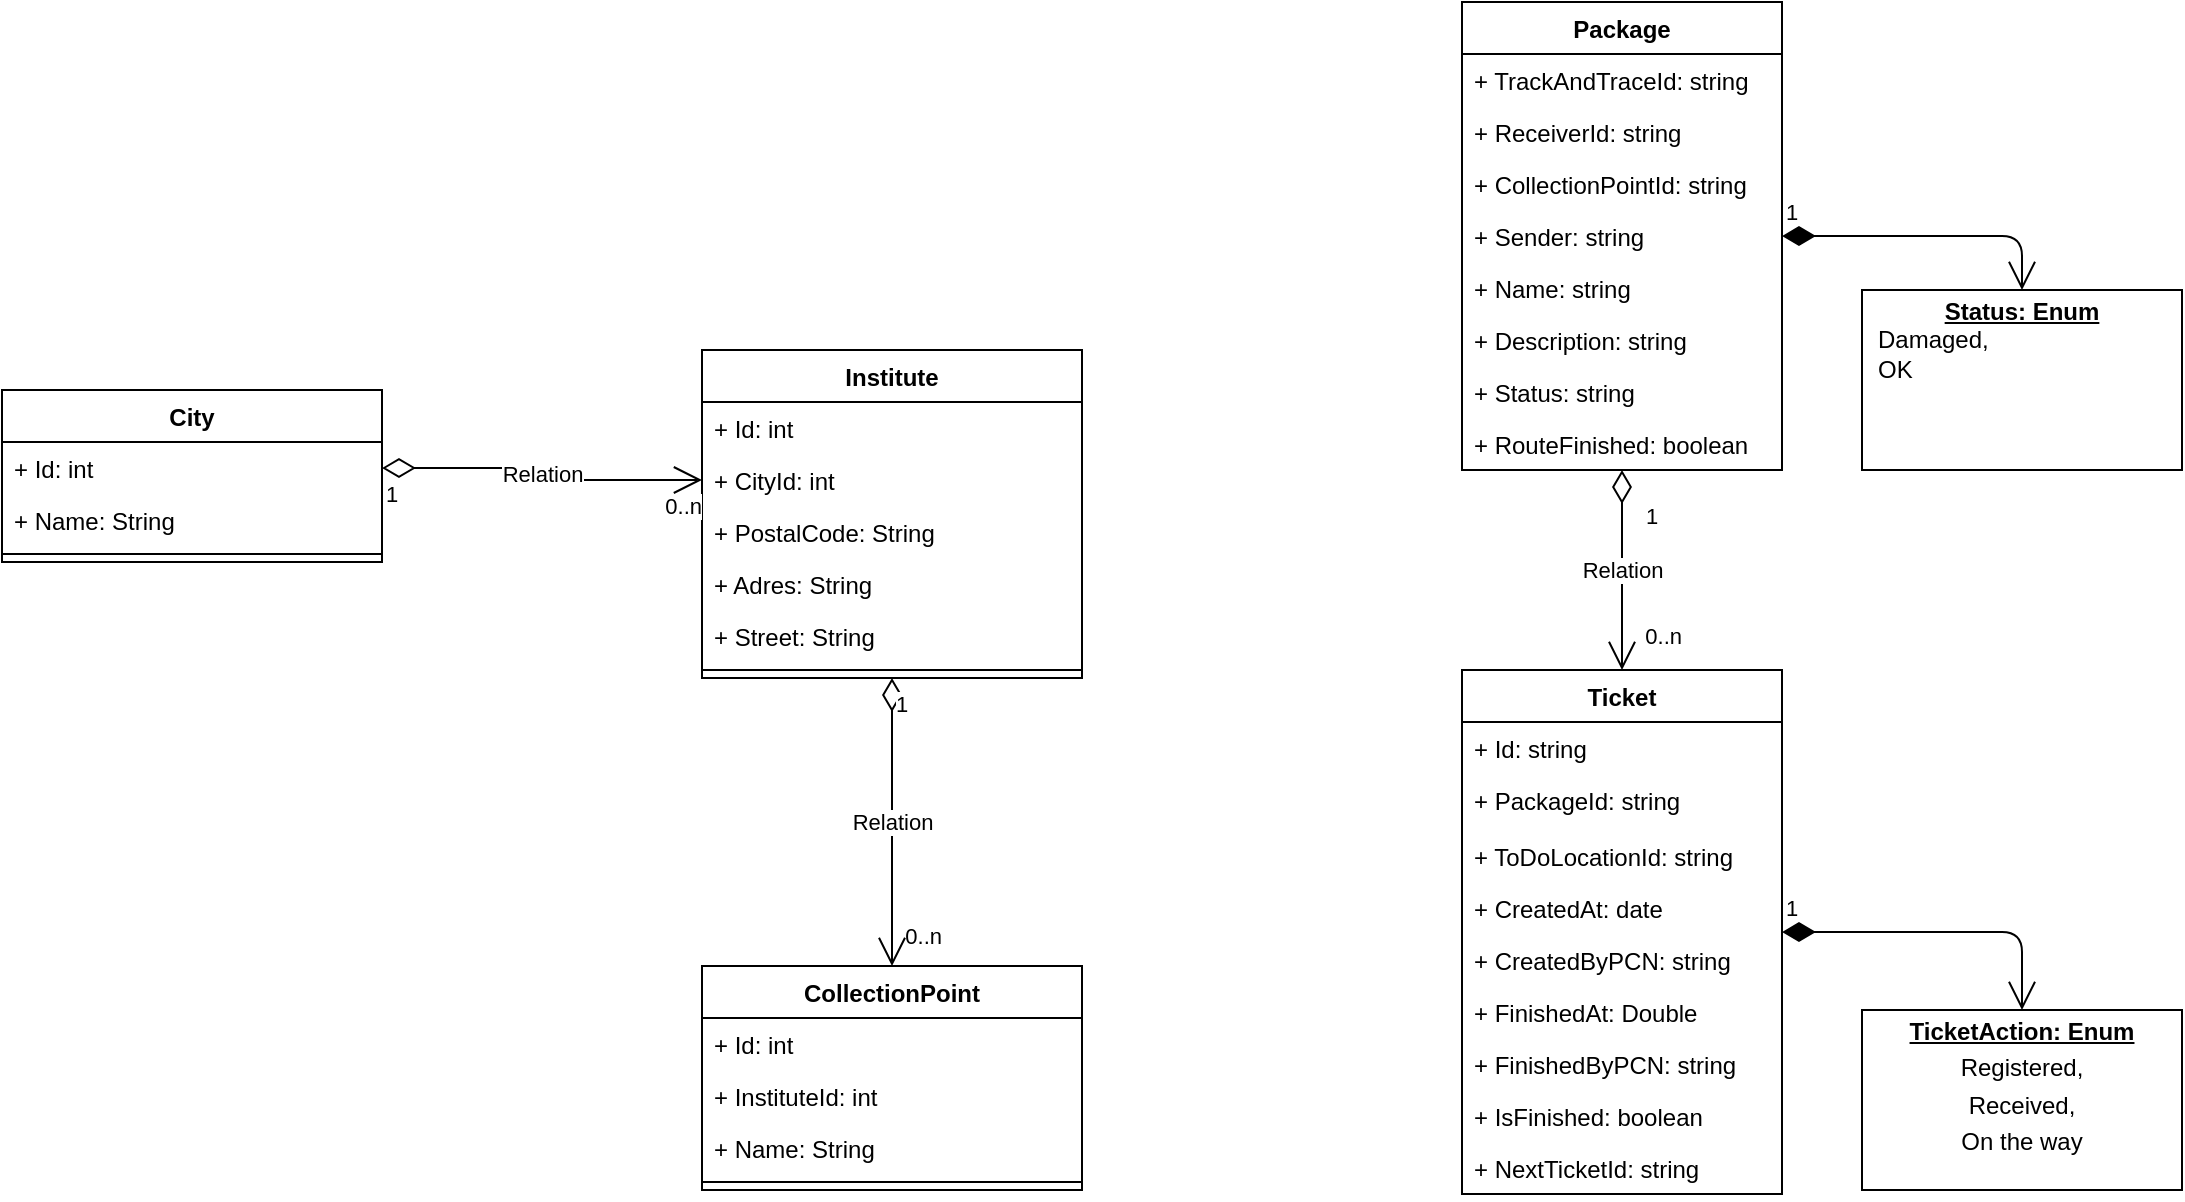 <mxfile version="14.5.7" type="device"><diagram id="VtG945jvULzvrEJvjBbe" name="Package"><mxGraphModel dx="2249" dy="832" grid="1" gridSize="10" guides="1" tooltips="1" connect="1" arrows="1" fold="1" page="1" pageScale="1" pageWidth="827" pageHeight="1169" math="0" shadow="0"><root><mxCell id="0"/><mxCell id="1" parent="0"/><mxCell id="jjMEaM8SxOqad6X53G8M-1" value="Package" style="swimlane;fontStyle=1;align=center;verticalAlign=top;childLayout=stackLayout;horizontal=1;startSize=26;horizontalStack=0;resizeParent=1;resizeParentMax=0;resizeLast=0;collapsible=1;marginBottom=0;" parent="1" vertex="1"><mxGeometry x="360" y="46" width="160" height="234" as="geometry"/></mxCell><mxCell id="jjMEaM8SxOqad6X53G8M-2" value="+ TrackAndTraceId: string" style="text;strokeColor=none;fillColor=none;align=left;verticalAlign=top;spacingLeft=4;spacingRight=4;overflow=hidden;rotatable=0;points=[[0,0.5],[1,0.5]];portConstraint=eastwest;" parent="jjMEaM8SxOqad6X53G8M-1" vertex="1"><mxGeometry y="26" width="160" height="26" as="geometry"/></mxCell><mxCell id="jjMEaM8SxOqad6X53G8M-8" value="+ ReceiverId: string" style="text;strokeColor=none;fillColor=none;align=left;verticalAlign=top;spacingLeft=4;spacingRight=4;overflow=hidden;rotatable=0;points=[[0,0.5],[1,0.5]];portConstraint=eastwest;" parent="jjMEaM8SxOqad6X53G8M-1" vertex="1"><mxGeometry y="52" width="160" height="26" as="geometry"/></mxCell><mxCell id="jjMEaM8SxOqad6X53G8M-10" value="+ CollectionPointId: string" style="text;strokeColor=none;fillColor=none;align=left;verticalAlign=top;spacingLeft=4;spacingRight=4;overflow=hidden;rotatable=0;points=[[0,0.5],[1,0.5]];portConstraint=eastwest;" parent="jjMEaM8SxOqad6X53G8M-1" vertex="1"><mxGeometry y="78" width="160" height="26" as="geometry"/></mxCell><mxCell id="jjMEaM8SxOqad6X53G8M-7" value="+ Sender: string" style="text;strokeColor=none;fillColor=none;align=left;verticalAlign=top;spacingLeft=4;spacingRight=4;overflow=hidden;rotatable=0;points=[[0,0.5],[1,0.5]];portConstraint=eastwest;" parent="jjMEaM8SxOqad6X53G8M-1" vertex="1"><mxGeometry y="104" width="160" height="26" as="geometry"/></mxCell><mxCell id="jjMEaM8SxOqad6X53G8M-6" value="+ Name: string&#10;" style="text;strokeColor=none;fillColor=none;align=left;verticalAlign=top;spacingLeft=4;spacingRight=4;overflow=hidden;rotatable=0;points=[[0,0.5],[1,0.5]];portConstraint=eastwest;" parent="jjMEaM8SxOqad6X53G8M-1" vertex="1"><mxGeometry y="130" width="160" height="26" as="geometry"/></mxCell><mxCell id="jjMEaM8SxOqad6X53G8M-5" value="+ Description: string" style="text;strokeColor=none;fillColor=none;align=left;verticalAlign=top;spacingLeft=4;spacingRight=4;overflow=hidden;rotatable=0;points=[[0,0.5],[1,0.5]];portConstraint=eastwest;" parent="jjMEaM8SxOqad6X53G8M-1" vertex="1"><mxGeometry y="156" width="160" height="26" as="geometry"/></mxCell><mxCell id="jjMEaM8SxOqad6X53G8M-9" value="+ Status: string" style="text;strokeColor=none;fillColor=none;align=left;verticalAlign=top;spacingLeft=4;spacingRight=4;overflow=hidden;rotatable=0;points=[[0,0.5],[1,0.5]];portConstraint=eastwest;" parent="jjMEaM8SxOqad6X53G8M-1" vertex="1"><mxGeometry y="182" width="160" height="26" as="geometry"/></mxCell><mxCell id="jjMEaM8SxOqad6X53G8M-47" value="+ RouteFinished: boolean" style="text;strokeColor=none;fillColor=none;align=left;verticalAlign=top;spacingLeft=4;spacingRight=4;overflow=hidden;rotatable=0;points=[[0,0.5],[1,0.5]];portConstraint=eastwest;" parent="jjMEaM8SxOqad6X53G8M-1" vertex="1"><mxGeometry y="208" width="160" height="26" as="geometry"/></mxCell><mxCell id="jjMEaM8SxOqad6X53G8M-19" value="&lt;p style=&quot;margin: 0px ; margin-top: 4px ; text-align: center ; text-decoration: underline&quot;&gt;&lt;b&gt;Status: Enum&lt;/b&gt;&lt;/p&gt;&lt;p style=&quot;margin: 0px ; margin-left: 8px&quot;&gt;Damaged,&lt;/p&gt;&lt;p style=&quot;margin: 0px ; margin-left: 8px&quot;&gt;OK&lt;/p&gt;" style="verticalAlign=top;align=left;overflow=fill;fontSize=12;fontFamily=Helvetica;html=1;" parent="1" vertex="1"><mxGeometry x="560" y="190" width="160" height="90" as="geometry"/></mxCell><mxCell id="jjMEaM8SxOqad6X53G8M-28" value="Ticket" style="swimlane;fontStyle=1;align=center;verticalAlign=top;childLayout=stackLayout;horizontal=1;startSize=26;horizontalStack=0;resizeParent=1;resizeParentMax=0;resizeLast=0;collapsible=1;marginBottom=0;" parent="1" vertex="1"><mxGeometry x="360" y="380" width="160" height="262" as="geometry"/></mxCell><mxCell id="jjMEaM8SxOqad6X53G8M-29" value="+ Id: string" style="text;strokeColor=none;fillColor=none;align=left;verticalAlign=top;spacingLeft=4;spacingRight=4;overflow=hidden;rotatable=0;points=[[0,0.5],[1,0.5]];portConstraint=eastwest;" parent="jjMEaM8SxOqad6X53G8M-28" vertex="1"><mxGeometry y="26" width="160" height="26" as="geometry"/></mxCell><mxCell id="jjMEaM8SxOqad6X53G8M-44" value="+ PackageId: string " style="text;strokeColor=none;fillColor=none;align=left;verticalAlign=top;spacingLeft=4;spacingRight=4;overflow=hidden;rotatable=0;points=[[0,0.5],[1,0.5]];portConstraint=eastwest;" parent="jjMEaM8SxOqad6X53G8M-28" vertex="1"><mxGeometry y="52" width="160" height="28" as="geometry"/></mxCell><mxCell id="jjMEaM8SxOqad6X53G8M-61" value="+ ToDoLocationId: string" style="text;strokeColor=none;fillColor=none;align=left;verticalAlign=top;spacingLeft=4;spacingRight=4;overflow=hidden;rotatable=0;points=[[0,0.5],[1,0.5]];portConstraint=eastwest;" parent="jjMEaM8SxOqad6X53G8M-28" vertex="1"><mxGeometry y="80" width="160" height="26" as="geometry"/></mxCell><mxCell id="jjMEaM8SxOqad6X53G8M-30" value="+ CreatedAt: date" style="text;strokeColor=none;fillColor=none;align=left;verticalAlign=top;spacingLeft=4;spacingRight=4;overflow=hidden;rotatable=0;points=[[0,0.5],[1,0.5]];portConstraint=eastwest;" parent="jjMEaM8SxOqad6X53G8M-28" vertex="1"><mxGeometry y="106" width="160" height="26" as="geometry"/></mxCell><mxCell id="jjMEaM8SxOqad6X53G8M-45" value="+ CreatedByPCN: string" style="text;strokeColor=none;fillColor=none;align=left;verticalAlign=top;spacingLeft=4;spacingRight=4;overflow=hidden;rotatable=0;points=[[0,0.5],[1,0.5]];portConstraint=eastwest;" parent="jjMEaM8SxOqad6X53G8M-28" vertex="1"><mxGeometry y="132" width="160" height="26" as="geometry"/></mxCell><mxCell id="jjMEaM8SxOqad6X53G8M-31" value="+ FinishedAt: Double" style="text;strokeColor=none;fillColor=none;align=left;verticalAlign=top;spacingLeft=4;spacingRight=4;overflow=hidden;rotatable=0;points=[[0,0.5],[1,0.5]];portConstraint=eastwest;" parent="jjMEaM8SxOqad6X53G8M-28" vertex="1"><mxGeometry y="158" width="160" height="26" as="geometry"/></mxCell><mxCell id="jjMEaM8SxOqad6X53G8M-46" value="+ FinishedByPCN: string&#10;" style="text;strokeColor=none;fillColor=none;align=left;verticalAlign=top;spacingLeft=4;spacingRight=4;overflow=hidden;rotatable=0;points=[[0,0.5],[1,0.5]];portConstraint=eastwest;" parent="jjMEaM8SxOqad6X53G8M-28" vertex="1"><mxGeometry y="184" width="160" height="26" as="geometry"/></mxCell><mxCell id="jjMEaM8SxOqad6X53G8M-65" value="+ IsFinished: boolean&#10;" style="text;strokeColor=none;fillColor=none;align=left;verticalAlign=top;spacingLeft=4;spacingRight=4;overflow=hidden;rotatable=0;points=[[0,0.5],[1,0.5]];portConstraint=eastwest;" parent="jjMEaM8SxOqad6X53G8M-28" vertex="1"><mxGeometry y="210" width="160" height="26" as="geometry"/></mxCell><mxCell id="jjMEaM8SxOqad6X53G8M-66" value="+ NextTicketId: string&#10;" style="text;strokeColor=none;fillColor=none;align=left;verticalAlign=top;spacingLeft=4;spacingRight=4;overflow=hidden;rotatable=0;points=[[0,0.5],[1,0.5]];portConstraint=eastwest;" parent="jjMEaM8SxOqad6X53G8M-28" vertex="1"><mxGeometry y="236" width="160" height="26" as="geometry"/></mxCell><mxCell id="jjMEaM8SxOqad6X53G8M-56" value="&lt;p style=&quot;margin: 0px ; margin-top: 4px ; text-align: center ; text-decoration: underline&quot;&gt;&lt;b&gt;TicketAction: Enum&lt;/b&gt;&lt;/p&gt;&lt;p style=&quot;margin: 4px 0px 0px ; text-align: center&quot;&gt;Registered,&lt;/p&gt;&lt;p style=&quot;margin: 4px 0px 0px ; text-align: center&quot;&gt;Received,&lt;/p&gt;&lt;p style=&quot;margin: 4px 0px 0px ; text-align: center&quot;&gt;On the way&lt;/p&gt;&lt;p style=&quot;margin: 4px 0px 0px ; text-align: center&quot;&gt;&lt;br&gt;&lt;/p&gt;" style="verticalAlign=top;align=left;overflow=fill;fontSize=12;fontFamily=Helvetica;html=1;" parent="1" vertex="1"><mxGeometry x="560" y="550" width="160" height="90" as="geometry"/></mxCell><mxCell id="jjMEaM8SxOqad6X53G8M-58" value="1" style="endArrow=open;html=1;endSize=12;startArrow=diamondThin;startSize=14;startFill=1;edgeStyle=orthogonalEdgeStyle;align=left;verticalAlign=bottom;entryX=0.5;entryY=0;entryDx=0;entryDy=0;exitX=1;exitY=0.5;exitDx=0;exitDy=0;" parent="1" source="jjMEaM8SxOqad6X53G8M-28" target="jjMEaM8SxOqad6X53G8M-56" edge="1"><mxGeometry x="-1" y="3" relative="1" as="geometry"><mxPoint x="530" y="530" as="sourcePoint"/><mxPoint x="710" y="850" as="targetPoint"/></mxGeometry></mxCell><mxCell id="jjMEaM8SxOqad6X53G8M-70" value="1" style="endArrow=open;html=1;endSize=12;startArrow=diamondThin;startSize=14;startFill=1;edgeStyle=orthogonalEdgeStyle;align=left;verticalAlign=bottom;entryX=0.5;entryY=0;entryDx=0;entryDy=0;exitX=1;exitY=0.5;exitDx=0;exitDy=0;" parent="1" source="jjMEaM8SxOqad6X53G8M-1" target="jjMEaM8SxOqad6X53G8M-19" edge="1"><mxGeometry x="-1" y="3" relative="1" as="geometry"><mxPoint x="560" y="100" as="sourcePoint"/><mxPoint x="680" y="139" as="targetPoint"/></mxGeometry></mxCell><mxCell id="jjMEaM8SxOqad6X53G8M-71" value="Relation" style="endArrow=open;html=1;endSize=12;startArrow=diamondThin;startSize=14;startFill=0;edgeStyle=orthogonalEdgeStyle;exitX=0.5;exitY=1;exitDx=0;exitDy=0;entryX=0.5;entryY=0;entryDx=0;entryDy=0;" parent="1" source="jjMEaM8SxOqad6X53G8M-1" target="jjMEaM8SxOqad6X53G8M-28" edge="1"><mxGeometry relative="1" as="geometry"><mxPoint x="460" y="310" as="sourcePoint"/><mxPoint x="360" y="370" as="targetPoint"/></mxGeometry></mxCell><mxCell id="jjMEaM8SxOqad6X53G8M-72" value="1" style="edgeLabel;resizable=0;html=1;align=left;verticalAlign=top;" parent="jjMEaM8SxOqad6X53G8M-71" connectable="0" vertex="1"><mxGeometry x="-1" relative="1" as="geometry"><mxPoint x="10" y="10" as="offset"/></mxGeometry></mxCell><mxCell id="jjMEaM8SxOqad6X53G8M-73" value="0..n" style="edgeLabel;resizable=0;html=1;align=right;verticalAlign=top;" parent="jjMEaM8SxOqad6X53G8M-71" connectable="0" vertex="1"><mxGeometry x="1" relative="1" as="geometry"><mxPoint x="30" y="-30" as="offset"/></mxGeometry></mxCell><mxCell id="JKnW8fyHbEH-a-joMQBl-1" value="City" style="swimlane;fontStyle=1;align=center;verticalAlign=top;childLayout=stackLayout;horizontal=1;startSize=26;horizontalStack=0;resizeParent=1;resizeParentMax=0;resizeLast=0;collapsible=1;marginBottom=0;" parent="1" vertex="1"><mxGeometry x="-370" y="240" width="190" height="86" as="geometry"/></mxCell><mxCell id="JKnW8fyHbEH-a-joMQBl-2" value="+ Id: int" style="text;strokeColor=none;fillColor=none;align=left;verticalAlign=top;spacingLeft=4;spacingRight=4;overflow=hidden;rotatable=0;points=[[0,0.5],[1,0.5]];portConstraint=eastwest;" parent="JKnW8fyHbEH-a-joMQBl-1" vertex="1"><mxGeometry y="26" width="190" height="26" as="geometry"/></mxCell><mxCell id="JKnW8fyHbEH-a-joMQBl-3" value="+ Name: String" style="text;strokeColor=none;fillColor=none;align=left;verticalAlign=top;spacingLeft=4;spacingRight=4;overflow=hidden;rotatable=0;points=[[0,0.5],[1,0.5]];portConstraint=eastwest;" parent="JKnW8fyHbEH-a-joMQBl-1" vertex="1"><mxGeometry y="52" width="190" height="26" as="geometry"/></mxCell><mxCell id="JKnW8fyHbEH-a-joMQBl-4" value="" style="line;strokeWidth=1;fillColor=none;align=left;verticalAlign=middle;spacingTop=-1;spacingLeft=3;spacingRight=3;rotatable=0;labelPosition=right;points=[];portConstraint=eastwest;" parent="JKnW8fyHbEH-a-joMQBl-1" vertex="1"><mxGeometry y="78" width="190" height="8" as="geometry"/></mxCell><mxCell id="JKnW8fyHbEH-a-joMQBl-5" value="Institute" style="swimlane;fontStyle=1;align=center;verticalAlign=top;childLayout=stackLayout;horizontal=1;startSize=26;horizontalStack=0;resizeParent=1;resizeParentMax=0;resizeLast=0;collapsible=1;marginBottom=0;" parent="1" vertex="1"><mxGeometry x="-20" y="220" width="190" height="164" as="geometry"/></mxCell><mxCell id="JKnW8fyHbEH-a-joMQBl-6" value="+ Id: int" style="text;strokeColor=none;fillColor=none;align=left;verticalAlign=top;spacingLeft=4;spacingRight=4;overflow=hidden;rotatable=0;points=[[0,0.5],[1,0.5]];portConstraint=eastwest;" parent="JKnW8fyHbEH-a-joMQBl-5" vertex="1"><mxGeometry y="26" width="190" height="26" as="geometry"/></mxCell><mxCell id="JKnW8fyHbEH-a-joMQBl-7" value="+ CityId: int" style="text;strokeColor=none;fillColor=none;align=left;verticalAlign=top;spacingLeft=4;spacingRight=4;overflow=hidden;rotatable=0;points=[[0,0.5],[1,0.5]];portConstraint=eastwest;" parent="JKnW8fyHbEH-a-joMQBl-5" vertex="1"><mxGeometry y="52" width="190" height="26" as="geometry"/></mxCell><mxCell id="JKnW8fyHbEH-a-joMQBl-8" value="+ PostalCode: String" style="text;strokeColor=none;fillColor=none;align=left;verticalAlign=top;spacingLeft=4;spacingRight=4;overflow=hidden;rotatable=0;points=[[0,0.5],[1,0.5]];portConstraint=eastwest;" parent="JKnW8fyHbEH-a-joMQBl-5" vertex="1"><mxGeometry y="78" width="190" height="26" as="geometry"/></mxCell><mxCell id="JKnW8fyHbEH-a-joMQBl-9" value="+ Adres: String" style="text;strokeColor=none;fillColor=none;align=left;verticalAlign=top;spacingLeft=4;spacingRight=4;overflow=hidden;rotatable=0;points=[[0,0.5],[1,0.5]];portConstraint=eastwest;" parent="JKnW8fyHbEH-a-joMQBl-5" vertex="1"><mxGeometry y="104" width="190" height="26" as="geometry"/></mxCell><mxCell id="JKnW8fyHbEH-a-joMQBl-10" value="+ Street: String" style="text;strokeColor=none;fillColor=none;align=left;verticalAlign=top;spacingLeft=4;spacingRight=4;overflow=hidden;rotatable=0;points=[[0,0.5],[1,0.5]];portConstraint=eastwest;" parent="JKnW8fyHbEH-a-joMQBl-5" vertex="1"><mxGeometry y="130" width="190" height="26" as="geometry"/></mxCell><mxCell id="JKnW8fyHbEH-a-joMQBl-11" value="" style="line;strokeWidth=1;fillColor=none;align=left;verticalAlign=middle;spacingTop=-1;spacingLeft=3;spacingRight=3;rotatable=0;labelPosition=right;points=[];portConstraint=eastwest;" parent="JKnW8fyHbEH-a-joMQBl-5" vertex="1"><mxGeometry y="156" width="190" height="8" as="geometry"/></mxCell><mxCell id="JKnW8fyHbEH-a-joMQBl-12" value="CollectionPoint" style="swimlane;fontStyle=1;align=center;verticalAlign=top;childLayout=stackLayout;horizontal=1;startSize=26;horizontalStack=0;resizeParent=1;resizeParentMax=0;resizeLast=0;collapsible=1;marginBottom=0;" parent="1" vertex="1"><mxGeometry x="-20" y="528" width="190" height="112" as="geometry"/></mxCell><mxCell id="JKnW8fyHbEH-a-joMQBl-13" value="+ Id: int" style="text;strokeColor=none;fillColor=none;align=left;verticalAlign=top;spacingLeft=4;spacingRight=4;overflow=hidden;rotatable=0;points=[[0,0.5],[1,0.5]];portConstraint=eastwest;" parent="JKnW8fyHbEH-a-joMQBl-12" vertex="1"><mxGeometry y="26" width="190" height="26" as="geometry"/></mxCell><mxCell id="JKnW8fyHbEH-a-joMQBl-14" value="+ InstituteId: int" style="text;strokeColor=none;fillColor=none;align=left;verticalAlign=top;spacingLeft=4;spacingRight=4;overflow=hidden;rotatable=0;points=[[0,0.5],[1,0.5]];portConstraint=eastwest;" parent="JKnW8fyHbEH-a-joMQBl-12" vertex="1"><mxGeometry y="52" width="190" height="26" as="geometry"/></mxCell><mxCell id="JKnW8fyHbEH-a-joMQBl-15" value="+ Name: String" style="text;strokeColor=none;fillColor=none;align=left;verticalAlign=top;spacingLeft=4;spacingRight=4;overflow=hidden;rotatable=0;points=[[0,0.5],[1,0.5]];portConstraint=eastwest;" parent="JKnW8fyHbEH-a-joMQBl-12" vertex="1"><mxGeometry y="78" width="190" height="26" as="geometry"/></mxCell><mxCell id="JKnW8fyHbEH-a-joMQBl-16" value="" style="line;strokeWidth=1;fillColor=none;align=left;verticalAlign=middle;spacingTop=-1;spacingLeft=3;spacingRight=3;rotatable=0;labelPosition=right;points=[];portConstraint=eastwest;" parent="JKnW8fyHbEH-a-joMQBl-12" vertex="1"><mxGeometry y="104" width="190" height="8" as="geometry"/></mxCell><mxCell id="JKnW8fyHbEH-a-joMQBl-17" value="Relation" style="endArrow=open;html=1;endSize=12;startArrow=diamondThin;startSize=14;startFill=0;edgeStyle=orthogonalEdgeStyle;exitX=1;exitY=0.5;exitDx=0;exitDy=0;entryX=0;entryY=0.5;entryDx=0;entryDy=0;" parent="1" source="JKnW8fyHbEH-a-joMQBl-2" target="JKnW8fyHbEH-a-joMQBl-7" edge="1"><mxGeometry relative="1" as="geometry"><mxPoint y="430" as="sourcePoint"/><mxPoint x="160" y="430" as="targetPoint"/></mxGeometry></mxCell><mxCell id="JKnW8fyHbEH-a-joMQBl-18" value="1" style="edgeLabel;resizable=0;html=1;align=left;verticalAlign=top;" parent="JKnW8fyHbEH-a-joMQBl-17" connectable="0" vertex="1"><mxGeometry x="-1" relative="1" as="geometry"/></mxCell><mxCell id="JKnW8fyHbEH-a-joMQBl-19" value="0..n" style="edgeLabel;resizable=0;html=1;align=right;verticalAlign=top;" parent="JKnW8fyHbEH-a-joMQBl-17" connectable="0" vertex="1"><mxGeometry x="1" relative="1" as="geometry"/></mxCell><mxCell id="JKnW8fyHbEH-a-joMQBl-20" value="Relation" style="endArrow=open;html=1;endSize=12;startArrow=diamondThin;startSize=14;startFill=0;edgeStyle=orthogonalEdgeStyle;exitX=0.5;exitY=1;exitDx=0;exitDy=0;entryX=0.5;entryY=0;entryDx=0;entryDy=0;" parent="1" source="JKnW8fyHbEH-a-joMQBl-5" target="JKnW8fyHbEH-a-joMQBl-12" edge="1"><mxGeometry relative="1" as="geometry"><mxPoint y="430" as="sourcePoint"/><mxPoint x="160" y="430" as="targetPoint"/></mxGeometry></mxCell><mxCell id="JKnW8fyHbEH-a-joMQBl-21" value="1" style="edgeLabel;resizable=0;html=1;align=left;verticalAlign=top;" parent="JKnW8fyHbEH-a-joMQBl-20" connectable="0" vertex="1"><mxGeometry x="-1" relative="1" as="geometry"/></mxCell><mxCell id="JKnW8fyHbEH-a-joMQBl-23" value="0..n" style="edgeLabel;resizable=0;html=1;align=right;verticalAlign=top;" parent="1" connectable="0" vertex="1"><mxGeometry x="100" y="500" as="geometry"/></mxCell></root></mxGraphModel></diagram></mxfile>